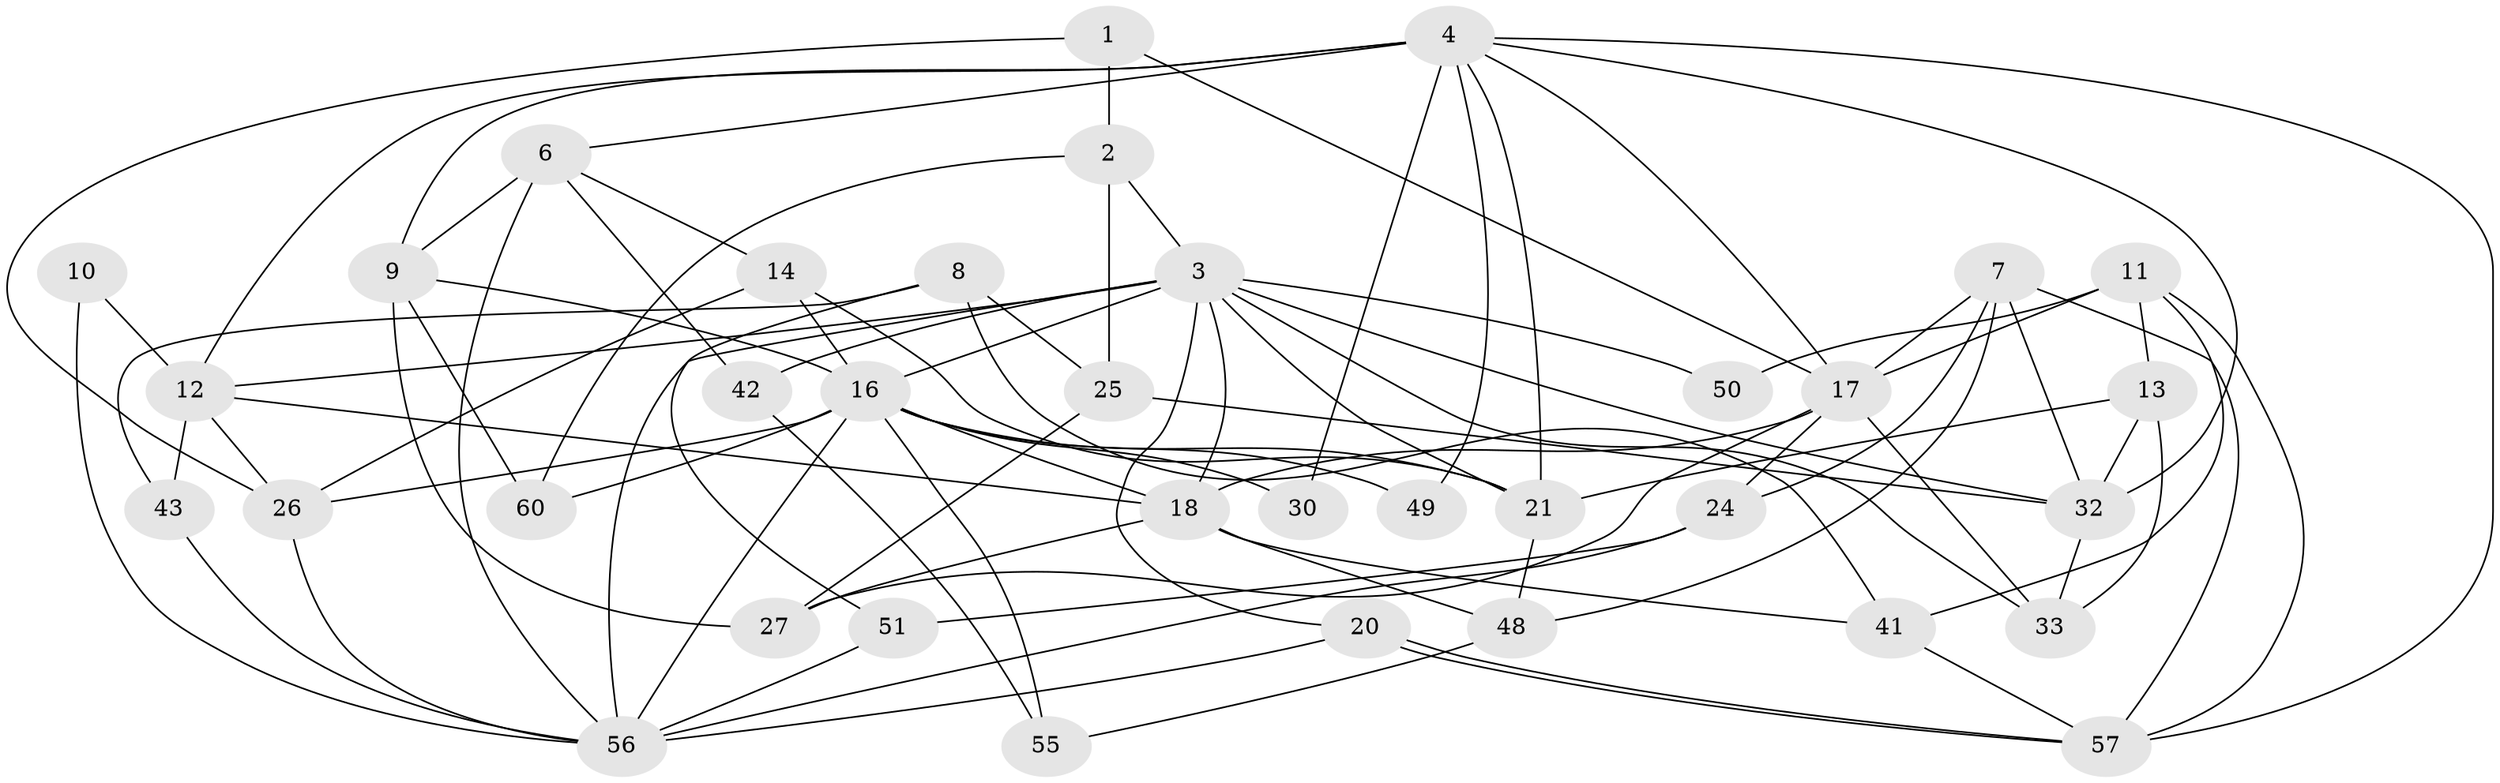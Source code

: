 // original degree distribution, {3: 0.3114754098360656, 4: 0.3114754098360656, 5: 0.18032786885245902, 2: 0.08196721311475409, 6: 0.06557377049180328, 7: 0.03278688524590164, 8: 0.01639344262295082}
// Generated by graph-tools (version 1.1) at 2025/18/03/04/25 18:18:51]
// undirected, 36 vertices, 87 edges
graph export_dot {
graph [start="1"]
  node [color=gray90,style=filled];
  1;
  2;
  3 [super="+35+23"];
  4 [super="+5+31"];
  6 [super="+44"];
  7 [super="+15"];
  8;
  9 [super="+52"];
  10;
  11 [super="+37+19"];
  12 [super="+34"];
  13;
  14;
  16 [super="+36+58"];
  17 [super="+22+47"];
  18 [super="+46"];
  20;
  21 [super="+40"];
  24 [super="+45"];
  25;
  26 [super="+29"];
  27 [super="+38"];
  30;
  32 [super="+54"];
  33 [super="+61"];
  41;
  42;
  43;
  48;
  49;
  50;
  51;
  55;
  56 [super="+59"];
  57;
  60;
  1 -- 2;
  1 -- 26;
  1 -- 17;
  2 -- 60;
  2 -- 25;
  2 -- 3;
  3 -- 33;
  3 -- 20;
  3 -- 50;
  3 -- 16;
  3 -- 21;
  3 -- 32;
  3 -- 18;
  3 -- 56;
  3 -- 42;
  3 -- 12;
  4 -- 57;
  4 -- 21;
  4 -- 49;
  4 -- 9 [weight=2];
  4 -- 30;
  4 -- 6;
  4 -- 32;
  4 -- 17;
  4 -- 12;
  6 -- 56;
  6 -- 42;
  6 -- 14;
  6 -- 9;
  7 -- 17;
  7 -- 48;
  7 -- 32;
  7 -- 24;
  7 -- 57;
  8 -- 51;
  8 -- 25;
  8 -- 41;
  8 -- 43;
  9 -- 60 [weight=2];
  9 -- 27;
  9 -- 16;
  10 -- 56;
  10 -- 12;
  11 -- 13;
  11 -- 50;
  11 -- 17 [weight=2];
  11 -- 57;
  11 -- 41;
  12 -- 26;
  12 -- 18;
  12 -- 43;
  13 -- 33;
  13 -- 32;
  13 -- 21;
  14 -- 26;
  14 -- 16;
  14 -- 21;
  16 -- 55;
  16 -- 21;
  16 -- 56;
  16 -- 30;
  16 -- 49;
  16 -- 26;
  16 -- 60;
  16 -- 18 [weight=2];
  17 -- 27 [weight=3];
  17 -- 33;
  17 -- 24;
  17 -- 18;
  18 -- 48;
  18 -- 41;
  18 -- 27;
  20 -- 57;
  20 -- 57;
  20 -- 56;
  21 -- 48;
  24 -- 51;
  24 -- 56;
  25 -- 32;
  25 -- 27;
  26 -- 56;
  32 -- 33;
  41 -- 57;
  42 -- 55;
  43 -- 56;
  48 -- 55;
  51 -- 56;
}
